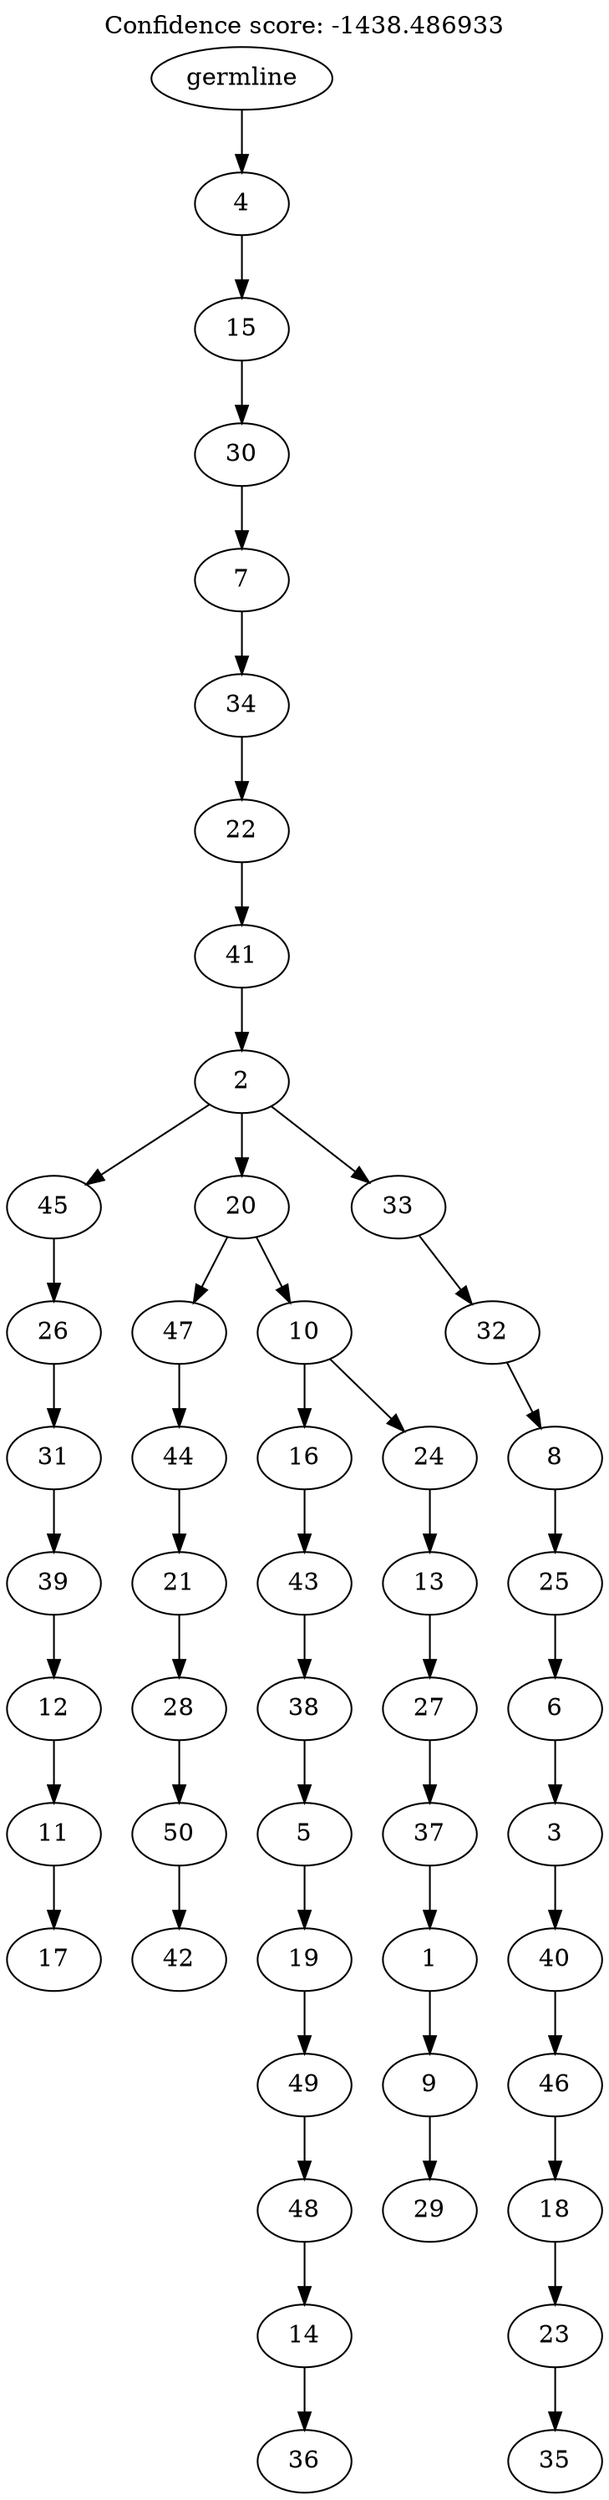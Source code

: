 digraph g {
	"49" -> "50";
	"50" [label="17"];
	"48" -> "49";
	"49" [label="11"];
	"47" -> "48";
	"48" [label="12"];
	"46" -> "47";
	"47" [label="39"];
	"45" -> "46";
	"46" [label="31"];
	"44" -> "45";
	"45" [label="26"];
	"42" -> "43";
	"43" [label="42"];
	"41" -> "42";
	"42" [label="50"];
	"40" -> "41";
	"41" [label="28"];
	"39" -> "40";
	"40" [label="21"];
	"38" -> "39";
	"39" [label="44"];
	"36" -> "37";
	"37" [label="36"];
	"35" -> "36";
	"36" [label="14"];
	"34" -> "35";
	"35" [label="48"];
	"33" -> "34";
	"34" [label="49"];
	"32" -> "33";
	"33" [label="19"];
	"31" -> "32";
	"32" [label="5"];
	"30" -> "31";
	"31" [label="38"];
	"29" -> "30";
	"30" [label="43"];
	"27" -> "28";
	"28" [label="29"];
	"26" -> "27";
	"27" [label="9"];
	"25" -> "26";
	"26" [label="1"];
	"24" -> "25";
	"25" [label="37"];
	"23" -> "24";
	"24" [label="27"];
	"22" -> "23";
	"23" [label="13"];
	"21" -> "22";
	"22" [label="24"];
	"21" -> "29";
	"29" [label="16"];
	"20" -> "21";
	"21" [label="10"];
	"20" -> "38";
	"38" [label="47"];
	"18" -> "19";
	"19" [label="35"];
	"17" -> "18";
	"18" [label="23"];
	"16" -> "17";
	"17" [label="18"];
	"15" -> "16";
	"16" [label="46"];
	"14" -> "15";
	"15" [label="40"];
	"13" -> "14";
	"14" [label="3"];
	"12" -> "13";
	"13" [label="6"];
	"11" -> "12";
	"12" [label="25"];
	"10" -> "11";
	"11" [label="8"];
	"9" -> "10";
	"10" [label="32"];
	"8" -> "9";
	"9" [label="33"];
	"8" -> "20";
	"20" [label="20"];
	"8" -> "44";
	"44" [label="45"];
	"7" -> "8";
	"8" [label="2"];
	"6" -> "7";
	"7" [label="41"];
	"5" -> "6";
	"6" [label="22"];
	"4" -> "5";
	"5" [label="34"];
	"3" -> "4";
	"4" [label="7"];
	"2" -> "3";
	"3" [label="30"];
	"1" -> "2";
	"2" [label="15"];
	"0" -> "1";
	"1" [label="4"];
	"0" [label="germline"];
	labelloc="t";
	label="Confidence score: -1438.486933";
}
